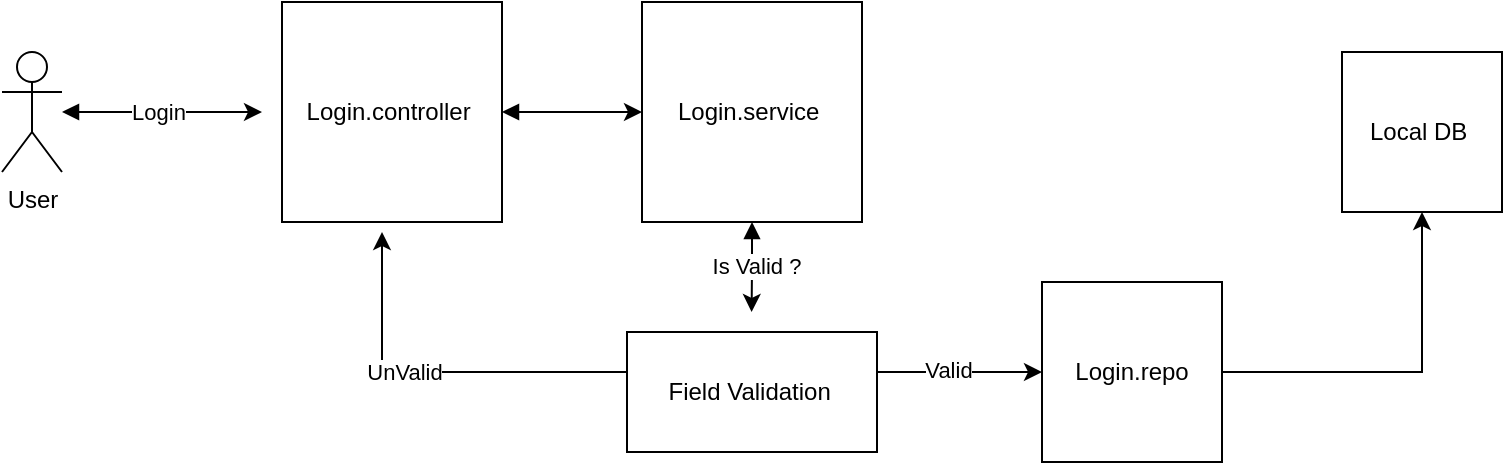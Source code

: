 <mxfile version="24.8.3">
  <diagram name="Page-1" id="DLGo-sF4m8k3tX3D619E">
    <mxGraphModel dx="801" dy="506" grid="1" gridSize="10" guides="1" tooltips="1" connect="1" arrows="1" fold="1" page="1" pageScale="1" pageWidth="827" pageHeight="1169" math="0" shadow="0">
      <root>
        <mxCell id="0" />
        <mxCell id="1" parent="0" />
        <mxCell id="MI8Prt5PoDRWMAAajD75-13" style="edgeStyle=orthogonalEdgeStyle;rounded=0;orthogonalLoop=1;jettySize=auto;html=1;startArrow=block;startFill=1;" edge="1" parent="1" source="MI8Prt5PoDRWMAAajD75-12">
          <mxGeometry relative="1" as="geometry">
            <mxPoint x="140" y="220" as="targetPoint" />
          </mxGeometry>
        </mxCell>
        <mxCell id="MI8Prt5PoDRWMAAajD75-14" value="Login" style="edgeLabel;html=1;align=center;verticalAlign=middle;resizable=0;points=[];" vertex="1" connectable="0" parent="MI8Prt5PoDRWMAAajD75-13">
          <mxGeometry x="-0.055" relative="1" as="geometry">
            <mxPoint as="offset" />
          </mxGeometry>
        </mxCell>
        <mxCell id="MI8Prt5PoDRWMAAajD75-12" value="User" style="shape=umlActor;verticalLabelPosition=bottom;verticalAlign=top;html=1;outlineConnect=0;" vertex="1" parent="1">
          <mxGeometry x="10" y="190" width="30" height="60" as="geometry" />
        </mxCell>
        <mxCell id="MI8Prt5PoDRWMAAajD75-16" style="edgeStyle=orthogonalEdgeStyle;rounded=0;orthogonalLoop=1;jettySize=auto;html=1;startArrow=block;startFill=1;" edge="1" parent="1" source="MI8Prt5PoDRWMAAajD75-15">
          <mxGeometry relative="1" as="geometry">
            <mxPoint x="330" y="220" as="targetPoint" />
          </mxGeometry>
        </mxCell>
        <mxCell id="MI8Prt5PoDRWMAAajD75-15" value="Login.controller&amp;nbsp;" style="whiteSpace=wrap;html=1;aspect=fixed;" vertex="1" parent="1">
          <mxGeometry x="150" y="165" width="110" height="110" as="geometry" />
        </mxCell>
        <mxCell id="MI8Prt5PoDRWMAAajD75-18" style="edgeStyle=orthogonalEdgeStyle;rounded=0;orthogonalLoop=1;jettySize=auto;html=1;exitX=0.5;exitY=1;exitDx=0;exitDy=0;startArrow=block;startFill=1;" edge="1" parent="1" source="MI8Prt5PoDRWMAAajD75-17">
          <mxGeometry relative="1" as="geometry">
            <mxPoint x="384.806" y="320" as="targetPoint" />
          </mxGeometry>
        </mxCell>
        <mxCell id="MI8Prt5PoDRWMAAajD75-20" value="Is Valid ?" style="edgeLabel;html=1;align=center;verticalAlign=middle;resizable=0;points=[];" vertex="1" connectable="0" parent="MI8Prt5PoDRWMAAajD75-18">
          <mxGeometry x="0.006" y="1" relative="1" as="geometry">
            <mxPoint y="-1" as="offset" />
          </mxGeometry>
        </mxCell>
        <mxCell id="MI8Prt5PoDRWMAAajD75-17" value="Login.service&amp;nbsp;" style="whiteSpace=wrap;html=1;aspect=fixed;" vertex="1" parent="1">
          <mxGeometry x="330" y="165" width="110" height="110" as="geometry" />
        </mxCell>
        <mxCell id="MI8Prt5PoDRWMAAajD75-21" style="edgeStyle=orthogonalEdgeStyle;rounded=0;orthogonalLoop=1;jettySize=auto;html=1;" edge="1" parent="1" source="MI8Prt5PoDRWMAAajD75-19">
          <mxGeometry relative="1" as="geometry">
            <mxPoint x="530" y="350" as="targetPoint" />
            <Array as="points">
              <mxPoint x="470" y="350" />
              <mxPoint x="470" y="350" />
            </Array>
          </mxGeometry>
        </mxCell>
        <mxCell id="MI8Prt5PoDRWMAAajD75-22" value="Valid" style="edgeLabel;html=1;align=center;verticalAlign=middle;resizable=0;points=[];" vertex="1" connectable="0" parent="MI8Prt5PoDRWMAAajD75-21">
          <mxGeometry x="-0.137" y="1" relative="1" as="geometry">
            <mxPoint as="offset" />
          </mxGeometry>
        </mxCell>
        <mxCell id="MI8Prt5PoDRWMAAajD75-23" style="edgeStyle=orthogonalEdgeStyle;rounded=0;orthogonalLoop=1;jettySize=auto;html=1;" edge="1" parent="1" source="MI8Prt5PoDRWMAAajD75-19">
          <mxGeometry relative="1" as="geometry">
            <mxPoint x="200" y="280" as="targetPoint" />
            <Array as="points">
              <mxPoint x="200" y="350" />
            </Array>
          </mxGeometry>
        </mxCell>
        <mxCell id="MI8Prt5PoDRWMAAajD75-24" value="UnValid" style="edgeLabel;html=1;align=center;verticalAlign=middle;resizable=0;points=[];" vertex="1" connectable="0" parent="MI8Prt5PoDRWMAAajD75-23">
          <mxGeometry x="0.159" relative="1" as="geometry">
            <mxPoint as="offset" />
          </mxGeometry>
        </mxCell>
        <mxCell id="MI8Prt5PoDRWMAAajD75-19" value="Field Validation&amp;nbsp;" style="rounded=0;whiteSpace=wrap;html=1;" vertex="1" parent="1">
          <mxGeometry x="322.5" y="330" width="125" height="60" as="geometry" />
        </mxCell>
        <mxCell id="MI8Prt5PoDRWMAAajD75-27" style="edgeStyle=orthogonalEdgeStyle;rounded=0;orthogonalLoop=1;jettySize=auto;html=1;" edge="1" parent="1" source="MI8Prt5PoDRWMAAajD75-25" target="MI8Prt5PoDRWMAAajD75-28">
          <mxGeometry relative="1" as="geometry">
            <mxPoint x="720" y="280" as="targetPoint" />
            <Array as="points">
              <mxPoint x="720" y="350" />
            </Array>
          </mxGeometry>
        </mxCell>
        <mxCell id="MI8Prt5PoDRWMAAajD75-25" value="Login.repo" style="whiteSpace=wrap;html=1;aspect=fixed;" vertex="1" parent="1">
          <mxGeometry x="530" y="305" width="90" height="90" as="geometry" />
        </mxCell>
        <mxCell id="MI8Prt5PoDRWMAAajD75-28" value="Local DB&amp;nbsp;" style="whiteSpace=wrap;html=1;aspect=fixed;" vertex="1" parent="1">
          <mxGeometry x="680" y="190" width="80" height="80" as="geometry" />
        </mxCell>
      </root>
    </mxGraphModel>
  </diagram>
</mxfile>

